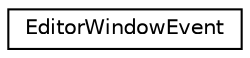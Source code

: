 digraph "Graphical Class Hierarchy"
{
 // LATEX_PDF_SIZE
  edge [fontname="Helvetica",fontsize="10",labelfontname="Helvetica",labelfontsize="10"];
  node [fontname="Helvetica",fontsize="10",shape=record];
  rankdir="LR";
  Node0 [label="EditorWindowEvent",height=0.2,width=0.4,color="black", fillcolor="white", style="filled",URL="$class_editor_window_event.html",tooltip=" "];
}
